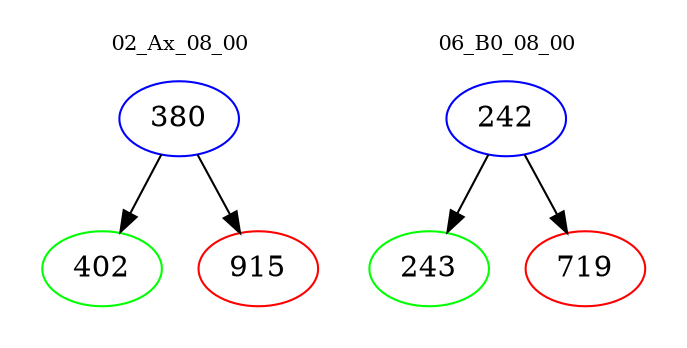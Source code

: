 digraph{
subgraph cluster_0 {
color = white
label = "02_Ax_08_00";
fontsize=10;
T0_380 [label="380", color="blue"]
T0_380 -> T0_402 [color="black"]
T0_402 [label="402", color="green"]
T0_380 -> T0_915 [color="black"]
T0_915 [label="915", color="red"]
}
subgraph cluster_1 {
color = white
label = "06_B0_08_00";
fontsize=10;
T1_242 [label="242", color="blue"]
T1_242 -> T1_243 [color="black"]
T1_243 [label="243", color="green"]
T1_242 -> T1_719 [color="black"]
T1_719 [label="719", color="red"]
}
}
